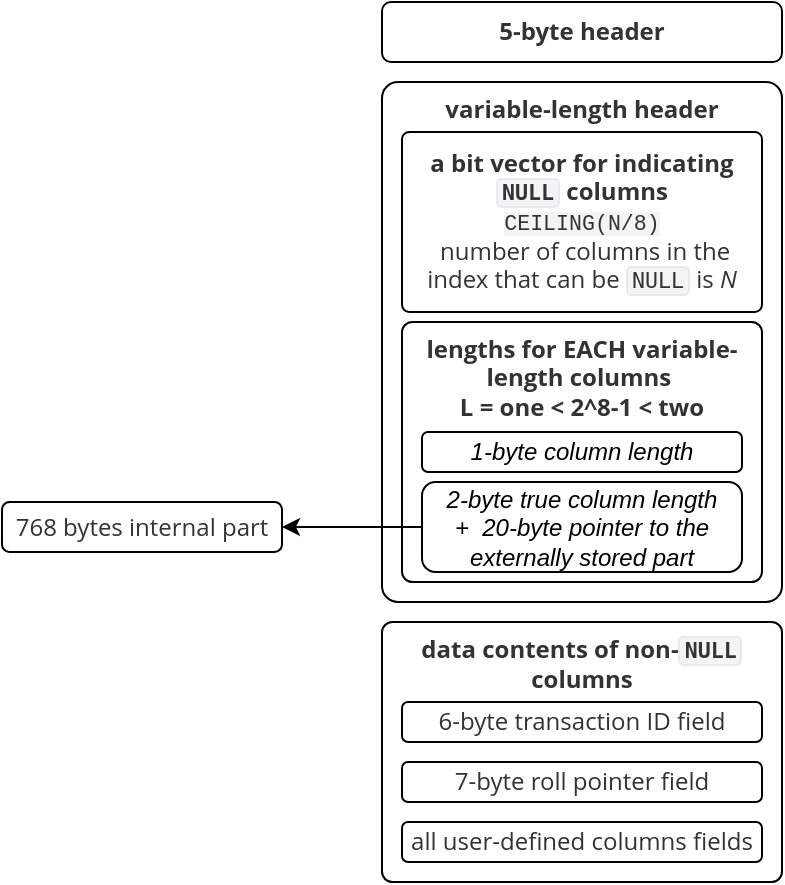 <mxfile version="11.1.4" type="device"><diagram id="-j9Rqp8KtcAsFI0r8aW-" name="Page-1"><mxGraphModel dx="786" dy="528" grid="1" gridSize="10" guides="1" tooltips="1" connect="1" arrows="1" fold="1" page="1" pageScale="1" pageWidth="827" pageHeight="1169" math="0" shadow="0"><root><mxCell id="0"/><mxCell id="1" parent="0"/><mxCell id="tdevTsJQcO7jM9VZaMHn-1" value="&lt;strong style=&quot;box-sizing: border-box ; color: rgb(51 , 51 , 51) ; font-family: &amp;#34;open sans&amp;#34; , &amp;#34;clear sans&amp;#34; , &amp;#34;helvetica neue&amp;#34; , &amp;#34;helvetica&amp;#34; , &amp;#34;arial&amp;#34; , sans-serif ; text-align: left ; white-space: pre-wrap&quot;&gt;&lt;span class=&quot;md-plain&quot; style=&quot;box-sizing: border-box&quot;&gt;5-byte header&lt;/span&gt;&lt;/strong&gt;" style="rounded=1;whiteSpace=wrap;html=1;" vertex="1" parent="1"><mxGeometry x="213" y="100" width="200" height="30" as="geometry"/></mxCell><mxCell id="tdevTsJQcO7jM9VZaMHn-2" value="&lt;strong style=&quot;box-sizing: border-box ; color: rgb(51 , 51 , 51) ; font-family: &amp;#34;open sans&amp;#34; , &amp;#34;clear sans&amp;#34; , &amp;#34;helvetica neue&amp;#34; , &amp;#34;helvetica&amp;#34; , &amp;#34;arial&amp;#34; , sans-serif ; text-align: left ; white-space: pre-wrap&quot;&gt;&lt;span class=&quot;md-plain&quot; style=&quot;box-sizing: border-box&quot;&gt;variable-length header&lt;/span&gt;&lt;/strong&gt;" style="rounded=1;whiteSpace=wrap;html=1;verticalAlign=top;arcSize=4;" vertex="1" parent="1"><mxGeometry x="213" y="140" width="200" height="260" as="geometry"/></mxCell><mxCell id="tdevTsJQcO7jM9VZaMHn-4" value="&lt;strong style=&quot;box-sizing: border-box ; color: rgb(51 , 51 , 51) ; font-family: &amp;#34;open sans&amp;#34; , &amp;#34;clear sans&amp;#34; , &amp;#34;helvetica neue&amp;#34; , &amp;#34;helvetica&amp;#34; , &amp;#34;arial&amp;#34; , sans-serif ; text-align: left ; white-space: pre-wrap&quot;&gt;&lt;span class=&quot;md-plain&quot; style=&quot;box-sizing: border-box&quot;&gt;a bit vector for &lt;/span&gt;&lt;/strong&gt;&lt;strong style=&quot;box-sizing: border-box ; color: rgb(51 , 51 , 51) ; font-family: &amp;#34;open sans&amp;#34; , &amp;#34;clear sans&amp;#34; , &amp;#34;helvetica neue&amp;#34; , &amp;#34;helvetica&amp;#34; , &amp;#34;arial&amp;#34; , sans-serif ; text-align: left ; white-space: pre-wrap&quot;&gt;&lt;span class=&quot;md-plain&quot; style=&quot;box-sizing: border-box&quot;&gt;indicating &lt;/span&gt;&lt;span spellcheck=&quot;false&quot; style=&quot;box-sizing: border-box&quot;&gt;&lt;code style=&quot;box-sizing: border-box ; border: 1px solid rgb(231 , 234 , 237) ; background-color: rgb(243 , 244 , 244) ; border-radius: 3px ; padding: 0px 2px ; font-size: 0.9em&quot;&gt;NULL&lt;/code&gt;&lt;/span&gt;&lt;span class=&quot;md-plain&quot; style=&quot;box-sizing: border-box&quot;&gt; columns&lt;br&gt;&lt;span style=&quot;font-family: &amp;#34;lucida console&amp;#34; , &amp;#34;consolas&amp;#34; , &amp;#34;courier&amp;#34; , monospace ; font-size: 10.8px ; font-weight: normal ; background-color: rgb(243 , 244 , 244)&quot;&gt;CEILING(N/8)&lt;br/&gt;&lt;/span&gt;&lt;span class=&quot;md-plain md-expand&quot; style=&quot;box-sizing: border-box ; font-family: &amp;#34;open sans&amp;#34; , &amp;#34;clear sans&amp;#34; , &amp;#34;helvetica neue&amp;#34; , &amp;#34;helvetica&amp;#34; , &amp;#34;arial&amp;#34; , sans-serif ; font-weight: normal&quot;&gt; number of columns in the index that can be &lt;/span&gt;&lt;span spellcheck=&quot;false&quot; class=&quot;&quot; style=&quot;box-sizing: border-box ; font-family: &amp;#34;open sans&amp;#34; , &amp;#34;clear sans&amp;#34; , &amp;#34;helvetica neue&amp;#34; , &amp;#34;helvetica&amp;#34; , &amp;#34;arial&amp;#34; , sans-serif ; font-weight: normal&quot;&gt;&lt;code style=&quot;box-sizing: border-box ; border: 1px solid rgb(231 , 234 , 237) ; background-color: rgb(243 , 244 , 244) ; border-radius: 3px ; padding: 0px 2px ; font-size: 0.9em&quot;&gt;NULL&lt;/code&gt;&lt;/span&gt;&lt;span class=&quot;md-plain&quot; style=&quot;box-sizing: border-box ; font-family: &amp;#34;open sans&amp;#34; , &amp;#34;clear sans&amp;#34; , &amp;#34;helvetica neue&amp;#34; , &amp;#34;helvetica&amp;#34; , &amp;#34;arial&amp;#34; , sans-serif ; font-weight: normal&quot;&gt; is &lt;/span&gt;&lt;span class=&quot;&quot; style=&quot;box-sizing: border-box ; font-family: &amp;#34;open sans&amp;#34; , &amp;#34;clear sans&amp;#34; , &amp;#34;helvetica neue&amp;#34; , &amp;#34;helvetica&amp;#34; , &amp;#34;arial&amp;#34; , sans-serif ; font-weight: normal&quot;&gt;&lt;em style=&quot;box-sizing: border-box&quot;&gt;&lt;span class=&quot;md-plain&quot; style=&quot;box-sizing: border-box&quot;&gt;N&lt;/span&gt;&lt;/em&gt;&lt;/span&gt;&lt;br&gt;&lt;/span&gt;&lt;/strong&gt;" style="rounded=1;whiteSpace=wrap;html=1;arcSize=4;" vertex="1" parent="1"><mxGeometry x="223" y="165" width="180" height="90" as="geometry"/></mxCell><mxCell id="tdevTsJQcO7jM9VZaMHn-5" value="&lt;strong style=&quot;box-sizing: border-box ; color: rgb(51 , 51 , 51) ; font-family: &amp;#34;open sans&amp;#34; , &amp;#34;clear sans&amp;#34; , &amp;#34;helvetica neue&amp;#34; , &amp;#34;helvetica&amp;#34; , &amp;#34;arial&amp;#34; , sans-serif ; text-align: left ; white-space: pre-wrap&quot;&gt;&lt;span class=&quot;md-plain&quot; style=&quot;box-sizing: border-box&quot;&gt;&lt;span class=&quot;md-expand&quot; style=&quot;box-sizing: border-box ; font-family: &amp;#34;open sans&amp;#34; , &amp;#34;clear sans&amp;#34; , &amp;#34;helvetica neue&amp;#34; , &amp;#34;helvetica&amp;#34; , &amp;#34;arial&amp;#34; , sans-serif ; font-weight: normal&quot;&gt;&lt;strong style=&quot;box-sizing: border-box&quot;&gt;&lt;span class=&quot;md-plain&quot; style=&quot;box-sizing: border-box&quot;&gt;lengths for EACH variable-length columns &lt;/span&gt;&lt;/strong&gt;&lt;/span&gt;&lt;span style=&quot;font-family: &amp;#34;open sans&amp;#34; , &amp;#34;clear sans&amp;#34; , &amp;#34;helvetica neue&amp;#34; , &amp;#34;helvetica&amp;#34; , &amp;#34;arial&amp;#34; , sans-serif ; font-weight: normal ; background-color: rgb(255 , 255 , 255)&quot;&gt;&lt;br&gt;&lt;/span&gt;L = one &amp;lt; 2^8-1 &amp;lt; two&lt;br&gt;&lt;/span&gt;&lt;/strong&gt;" style="rounded=1;whiteSpace=wrap;html=1;arcSize=4;verticalAlign=top;" vertex="1" parent="1"><mxGeometry x="223" y="260" width="180" height="130" as="geometry"/></mxCell><mxCell id="tdevTsJQcO7jM9VZaMHn-6" value="1-byte column length" style="rounded=1;whiteSpace=wrap;html=1;fontStyle=2" vertex="1" parent="1"><mxGeometry x="233" y="315" width="160" height="20" as="geometry"/></mxCell><mxCell id="tdevTsJQcO7jM9VZaMHn-9" value="" style="edgeStyle=orthogonalEdgeStyle;rounded=0;orthogonalLoop=1;jettySize=auto;html=1;" edge="1" parent="1" source="tdevTsJQcO7jM9VZaMHn-7" target="tdevTsJQcO7jM9VZaMHn-8"><mxGeometry relative="1" as="geometry"/></mxCell><mxCell id="tdevTsJQcO7jM9VZaMHn-7" value="2-byte true column length&lt;br&gt;+&amp;nbsp; 20-byte pointer to the externally stored part" style="rounded=1;whiteSpace=wrap;html=1;fontStyle=2" vertex="1" parent="1"><mxGeometry x="233" y="340" width="160" height="45" as="geometry"/></mxCell><mxCell id="tdevTsJQcO7jM9VZaMHn-8" value="&lt;span style=&quot;color: rgb(51 , 51 , 51) ; font-family: &amp;#34;open sans&amp;#34; , &amp;#34;clear sans&amp;#34; , &amp;#34;helvetica neue&amp;#34; , &amp;#34;helvetica&amp;#34; , &amp;#34;arial&amp;#34; , sans-serif ; font-style: normal ; text-align: left ; white-space: pre-wrap ; background-color: rgb(255 , 255 , 255)&quot;&gt;768 bytes &lt;/span&gt;&lt;span style=&quot;color: rgb(51 , 51 , 51) ; font-family: &amp;#34;open sans&amp;#34; , &amp;#34;clear sans&amp;#34; , &amp;#34;helvetica neue&amp;#34; , &amp;#34;helvetica&amp;#34; , &amp;#34;arial&amp;#34; , sans-serif ; font-style: normal ; text-align: left ; white-space: pre-wrap ; background-color: rgb(255 , 255 , 255)&quot;&gt;internal part&lt;/span&gt;" style="rounded=1;whiteSpace=wrap;html=1;fontStyle=2" vertex="1" parent="1"><mxGeometry x="23" y="350" width="140" height="25" as="geometry"/></mxCell><mxCell id="tdevTsJQcO7jM9VZaMHn-10" value="&lt;strong style=&quot;box-sizing: border-box ; color: rgb(51 , 51 , 51) ; font-family: &amp;#34;open sans&amp;#34; , &amp;#34;clear sans&amp;#34; , &amp;#34;helvetica neue&amp;#34; , &amp;#34;helvetica&amp;#34; , &amp;#34;arial&amp;#34; , sans-serif ; text-align: left ; white-space: pre-wrap&quot;&gt;&lt;span class=&quot;md-plain&quot; style=&quot;box-sizing: border-box&quot;&gt;data contents of non-&lt;/span&gt;&lt;span spellcheck=&quot;false&quot; style=&quot;box-sizing: border-box&quot;&gt;&lt;code style=&quot;box-sizing: border-box ; border: 1px solid rgb(231 , 234 , 237) ; background-color: rgb(243 , 244 , 244) ; border-radius: 3px ; padding: 0px 2px ; font-size: 0.9em&quot;&gt;NULL&lt;/code&gt;&lt;/span&gt;&lt;span class=&quot;md-plain&quot; style=&quot;box-sizing: border-box&quot;&gt; columns&lt;/span&gt;&lt;/strong&gt;" style="rounded=1;whiteSpace=wrap;html=1;arcSize=4;verticalAlign=top;" vertex="1" parent="1"><mxGeometry x="213" y="410" width="200" height="130" as="geometry"/></mxCell><mxCell id="tdevTsJQcO7jM9VZaMHn-11" value="&lt;span style=&quot;color: rgb(51 , 51 , 51) ; font-family: &amp;#34;open sans&amp;#34; , &amp;#34;clear sans&amp;#34; , &amp;#34;helvetica neue&amp;#34; , &amp;#34;helvetica&amp;#34; , &amp;#34;arial&amp;#34; , sans-serif ; text-align: left ; white-space: pre-wrap ; background-color: rgb(255 , 255 , 255)&quot;&gt;6-byte transaction ID field&lt;/span&gt;" style="rounded=1;whiteSpace=wrap;html=1;" vertex="1" parent="1"><mxGeometry x="223" y="450" width="180" height="20" as="geometry"/></mxCell><mxCell id="tdevTsJQcO7jM9VZaMHn-12" value="&lt;span style=&quot;color: rgb(51 , 51 , 51) ; font-family: &amp;#34;open sans&amp;#34; , &amp;#34;clear sans&amp;#34; , &amp;#34;helvetica neue&amp;#34; , &amp;#34;helvetica&amp;#34; , &amp;#34;arial&amp;#34; , sans-serif ; text-align: left ; white-space: pre-wrap ; background-color: rgb(255 , 255 , 255)&quot;&gt;7-byte roll pointer field&lt;/span&gt;" style="rounded=1;whiteSpace=wrap;html=1;" vertex="1" parent="1"><mxGeometry x="223" y="480" width="180" height="20" as="geometry"/></mxCell><mxCell id="tdevTsJQcO7jM9VZaMHn-13" value="&lt;span style=&quot;color: rgb(51 , 51 , 51) ; font-family: &amp;#34;open sans&amp;#34; , &amp;#34;clear sans&amp;#34; , &amp;#34;helvetica neue&amp;#34; , &amp;#34;helvetica&amp;#34; , &amp;#34;arial&amp;#34; , sans-serif ; text-align: left ; white-space: pre-wrap ; background-color: rgb(255 , 255 , 255)&quot;&gt;all user-defined columns &lt;/span&gt;&lt;span style=&quot;color: rgb(51 , 51 , 51) ; font-family: &amp;#34;open sans&amp;#34; , &amp;#34;clear sans&amp;#34; , &amp;#34;helvetica neue&amp;#34; , &amp;#34;helvetica&amp;#34; , &amp;#34;arial&amp;#34; , sans-serif ; text-align: left ; white-space: pre-wrap ; background-color: rgb(255 , 255 , 255)&quot;&gt;fields&lt;/span&gt;" style="rounded=1;whiteSpace=wrap;html=1;" vertex="1" parent="1"><mxGeometry x="223" y="510" width="180" height="20" as="geometry"/></mxCell></root></mxGraphModel></diagram></mxfile>